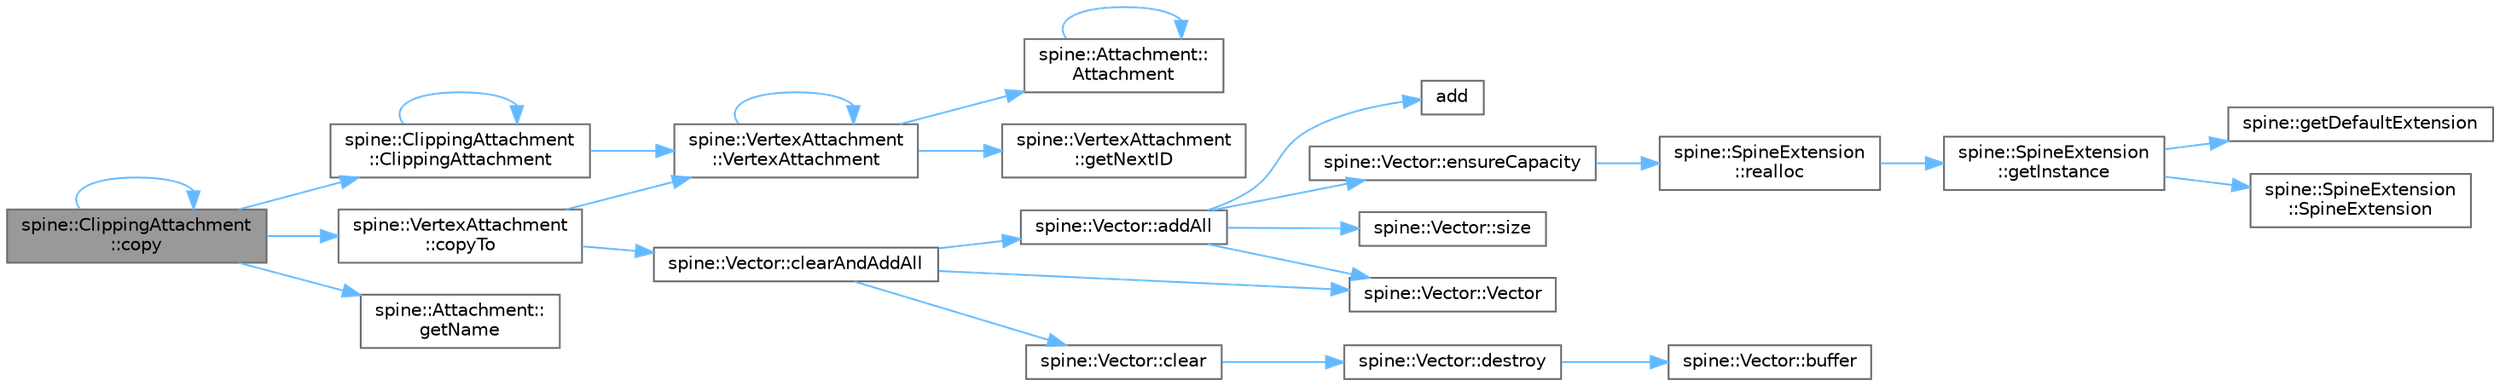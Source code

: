digraph "spine::ClippingAttachment::copy"
{
 // LATEX_PDF_SIZE
  bgcolor="transparent";
  edge [fontname=Helvetica,fontsize=10,labelfontname=Helvetica,labelfontsize=10];
  node [fontname=Helvetica,fontsize=10,shape=box,height=0.2,width=0.4];
  rankdir="LR";
  Node1 [id="Node000001",label="spine::ClippingAttachment\l::copy",height=0.2,width=0.4,color="gray40", fillcolor="grey60", style="filled", fontcolor="black",tooltip=" "];
  Node1 -> Node2 [id="edge26_Node000001_Node000002",color="steelblue1",style="solid",tooltip=" "];
  Node2 [id="Node000002",label="spine::ClippingAttachment\l::ClippingAttachment",height=0.2,width=0.4,color="grey40", fillcolor="white", style="filled",URL="$classspine_1_1_clipping_attachment.html#a79716f5877bef136d1eeba662698203a",tooltip=" "];
  Node2 -> Node2 [id="edge27_Node000002_Node000002",color="steelblue1",style="solid",tooltip=" "];
  Node2 -> Node3 [id="edge28_Node000002_Node000003",color="steelblue1",style="solid",tooltip=" "];
  Node3 [id="Node000003",label="spine::VertexAttachment\l::VertexAttachment",height=0.2,width=0.4,color="grey40", fillcolor="white", style="filled",URL="$classspine_1_1_vertex_attachment.html#ad7191c1135355f9342287c0f0bb7e5fe",tooltip=" "];
  Node3 -> Node4 [id="edge29_Node000003_Node000004",color="steelblue1",style="solid",tooltip=" "];
  Node4 [id="Node000004",label="spine::Attachment::\lAttachment",height=0.2,width=0.4,color="grey40", fillcolor="white", style="filled",URL="$classspine_1_1_attachment.html#a283cadcbe85f5127af4213e91184f88e",tooltip=" "];
  Node4 -> Node4 [id="edge30_Node000004_Node000004",color="steelblue1",style="solid",tooltip=" "];
  Node3 -> Node5 [id="edge31_Node000003_Node000005",color="steelblue1",style="solid",tooltip=" "];
  Node5 [id="Node000005",label="spine::VertexAttachment\l::getNextID",height=0.2,width=0.4,color="grey40", fillcolor="white", style="filled",URL="$classspine_1_1_vertex_attachment.html#a98d0d2635d9ed3e726b5b1264515789c",tooltip=" "];
  Node3 -> Node3 [id="edge32_Node000003_Node000003",color="steelblue1",style="solid",tooltip=" "];
  Node1 -> Node1 [id="edge33_Node000001_Node000001",color="steelblue1",style="solid",tooltip=" "];
  Node1 -> Node6 [id="edge34_Node000001_Node000006",color="steelblue1",style="solid",tooltip=" "];
  Node6 [id="Node000006",label="spine::VertexAttachment\l::copyTo",height=0.2,width=0.4,color="grey40", fillcolor="white", style="filled",URL="$classspine_1_1_vertex_attachment.html#aefd11c1d9ccc1bf8ad375b8bfe827910",tooltip=" "];
  Node6 -> Node7 [id="edge35_Node000006_Node000007",color="steelblue1",style="solid",tooltip=" "];
  Node7 [id="Node000007",label="spine::Vector::clearAndAddAll",height=0.2,width=0.4,color="grey40", fillcolor="white", style="filled",URL="$classspine_1_1_vector.html#a2dc27d439076ff15f968627d16e64820",tooltip=" "];
  Node7 -> Node8 [id="edge36_Node000007_Node000008",color="steelblue1",style="solid",tooltip=" "];
  Node8 [id="Node000008",label="spine::Vector::addAll",height=0.2,width=0.4,color="grey40", fillcolor="white", style="filled",URL="$classspine_1_1_vector.html#a98223a9a5cf5fe585c432700bd65a914",tooltip=" "];
  Node8 -> Node9 [id="edge37_Node000008_Node000009",color="steelblue1",style="solid",tooltip=" "];
  Node9 [id="Node000009",label="add",height=0.2,width=0.4,color="grey40", fillcolor="white", style="filled",URL="$benchmarks_2hetero__traversal_2graph_8hpp.html#a9836634ebb2ae079fb18b97205218838",tooltip=" "];
  Node8 -> Node10 [id="edge38_Node000008_Node000010",color="steelblue1",style="solid",tooltip=" "];
  Node10 [id="Node000010",label="spine::Vector::ensureCapacity",height=0.2,width=0.4,color="grey40", fillcolor="white", style="filled",URL="$classspine_1_1_vector.html#ac9cc83a60e188cfb07e824c4eb742e53",tooltip=" "];
  Node10 -> Node11 [id="edge39_Node000010_Node000011",color="steelblue1",style="solid",tooltip=" "];
  Node11 [id="Node000011",label="spine::SpineExtension\l::realloc",height=0.2,width=0.4,color="grey40", fillcolor="white", style="filled",URL="$classspine_1_1_spine_extension.html#a7193fd3fa608111c02d744b46281cfed",tooltip=" "];
  Node11 -> Node12 [id="edge40_Node000011_Node000012",color="steelblue1",style="solid",tooltip=" "];
  Node12 [id="Node000012",label="spine::SpineExtension\l::getInstance",height=0.2,width=0.4,color="grey40", fillcolor="white", style="filled",URL="$classspine_1_1_spine_extension.html#ab60f2a37a933de36919feea9a33de55b",tooltip=" "];
  Node12 -> Node13 [id="edge41_Node000012_Node000013",color="steelblue1",style="solid",tooltip=" "];
  Node13 [id="Node000013",label="spine::getDefaultExtension",height=0.2,width=0.4,color="grey40", fillcolor="white", style="filled",URL="$namespacespine.html#a24f615f096f30200fe83c7a9cc811f75",tooltip=" "];
  Node12 -> Node14 [id="edge42_Node000012_Node000014",color="steelblue1",style="solid",tooltip=" "];
  Node14 [id="Node000014",label="spine::SpineExtension\l::SpineExtension",height=0.2,width=0.4,color="grey40", fillcolor="white", style="filled",URL="$classspine_1_1_spine_extension.html#ae8793479e170e386fa72946ca48758ab",tooltip=" "];
  Node8 -> Node15 [id="edge43_Node000008_Node000015",color="steelblue1",style="solid",tooltip=" "];
  Node15 [id="Node000015",label="spine::Vector::size",height=0.2,width=0.4,color="grey40", fillcolor="white", style="filled",URL="$classspine_1_1_vector.html#a9a93bc1e4174a3abf92154b3c1017542",tooltip=" "];
  Node8 -> Node16 [id="edge44_Node000008_Node000016",color="steelblue1",style="solid",tooltip=" "];
  Node16 [id="Node000016",label="spine::Vector::Vector",height=0.2,width=0.4,color="grey40", fillcolor="white", style="filled",URL="$classspine_1_1_vector.html#a8e4254d7561cd538ab34174c97dd94e4",tooltip=" "];
  Node7 -> Node17 [id="edge45_Node000007_Node000017",color="steelblue1",style="solid",tooltip=" "];
  Node17 [id="Node000017",label="spine::Vector::clear",height=0.2,width=0.4,color="grey40", fillcolor="white", style="filled",URL="$classspine_1_1_vector.html#a7e0da3564f29ad09f6041612389f7082",tooltip=" "];
  Node17 -> Node18 [id="edge46_Node000017_Node000018",color="steelblue1",style="solid",tooltip=" "];
  Node18 [id="Node000018",label="spine::Vector::destroy",height=0.2,width=0.4,color="grey40", fillcolor="white", style="filled",URL="$classspine_1_1_vector.html#aeda35bcc9bbf107e3120818a0047cca9",tooltip=" "];
  Node18 -> Node19 [id="edge47_Node000018_Node000019",color="steelblue1",style="solid",tooltip=" "];
  Node19 [id="Node000019",label="spine::Vector::buffer",height=0.2,width=0.4,color="grey40", fillcolor="white", style="filled",URL="$classspine_1_1_vector.html#a51e5c426b03098af297e10efdaf52e22",tooltip=" "];
  Node7 -> Node16 [id="edge48_Node000007_Node000016",color="steelblue1",style="solid",tooltip=" "];
  Node6 -> Node3 [id="edge49_Node000006_Node000003",color="steelblue1",style="solid",tooltip=" "];
  Node1 -> Node20 [id="edge50_Node000001_Node000020",color="steelblue1",style="solid",tooltip=" "];
  Node20 [id="Node000020",label="spine::Attachment::\lgetName",height=0.2,width=0.4,color="grey40", fillcolor="white", style="filled",URL="$classspine_1_1_attachment.html#a7550574d3699b6b843727b38a80d24c2",tooltip=" "];
}
